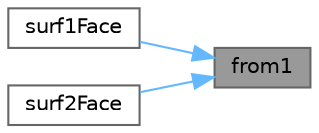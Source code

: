digraph "from1"
{
 // LATEX_PDF_SIZE
  bgcolor="transparent";
  edge [fontname=Helvetica,fontsize=10,labelfontname=Helvetica,labelfontsize=10];
  node [fontname=Helvetica,fontsize=10,shape=box,height=0.2,width=0.4];
  rankdir="RL";
  Node1 [id="Node000001",label="from1",height=0.2,width=0.4,color="gray40", fillcolor="grey60", style="filled", fontcolor="black",tooltip=" "];
  Node1 -> Node2 [id="edge1_Node000001_Node000002",dir="back",color="steelblue1",style="solid",tooltip=" "];
  Node2 [id="Node000002",label="surf1Face",height=0.2,width=0.4,color="grey40", fillcolor="white", style="filled",URL="$classFoam_1_1booleanSurface.html#a569710a4d70b62ff07d07dbbffc1655e",tooltip=" "];
  Node1 -> Node3 [id="edge2_Node000001_Node000003",dir="back",color="steelblue1",style="solid",tooltip=" "];
  Node3 [id="Node000003",label="surf2Face",height=0.2,width=0.4,color="grey40", fillcolor="white", style="filled",URL="$classFoam_1_1booleanSurface.html#a27634c67d51589a1a9b1c1697d986ee2",tooltip=" "];
}
